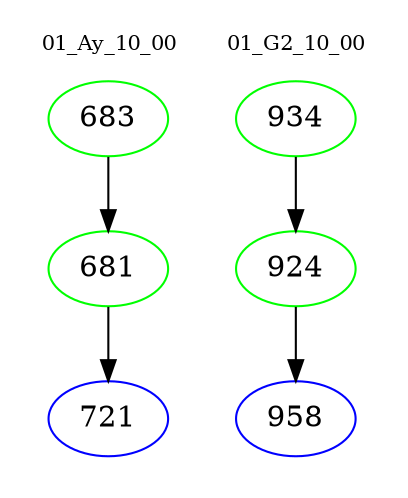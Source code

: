 digraph{
subgraph cluster_0 {
color = white
label = "01_Ay_10_00";
fontsize=10;
T0_683 [label="683", color="green"]
T0_683 -> T0_681 [color="black"]
T0_681 [label="681", color="green"]
T0_681 -> T0_721 [color="black"]
T0_721 [label="721", color="blue"]
}
subgraph cluster_1 {
color = white
label = "01_G2_10_00";
fontsize=10;
T1_934 [label="934", color="green"]
T1_934 -> T1_924 [color="black"]
T1_924 [label="924", color="green"]
T1_924 -> T1_958 [color="black"]
T1_958 [label="958", color="blue"]
}
}
